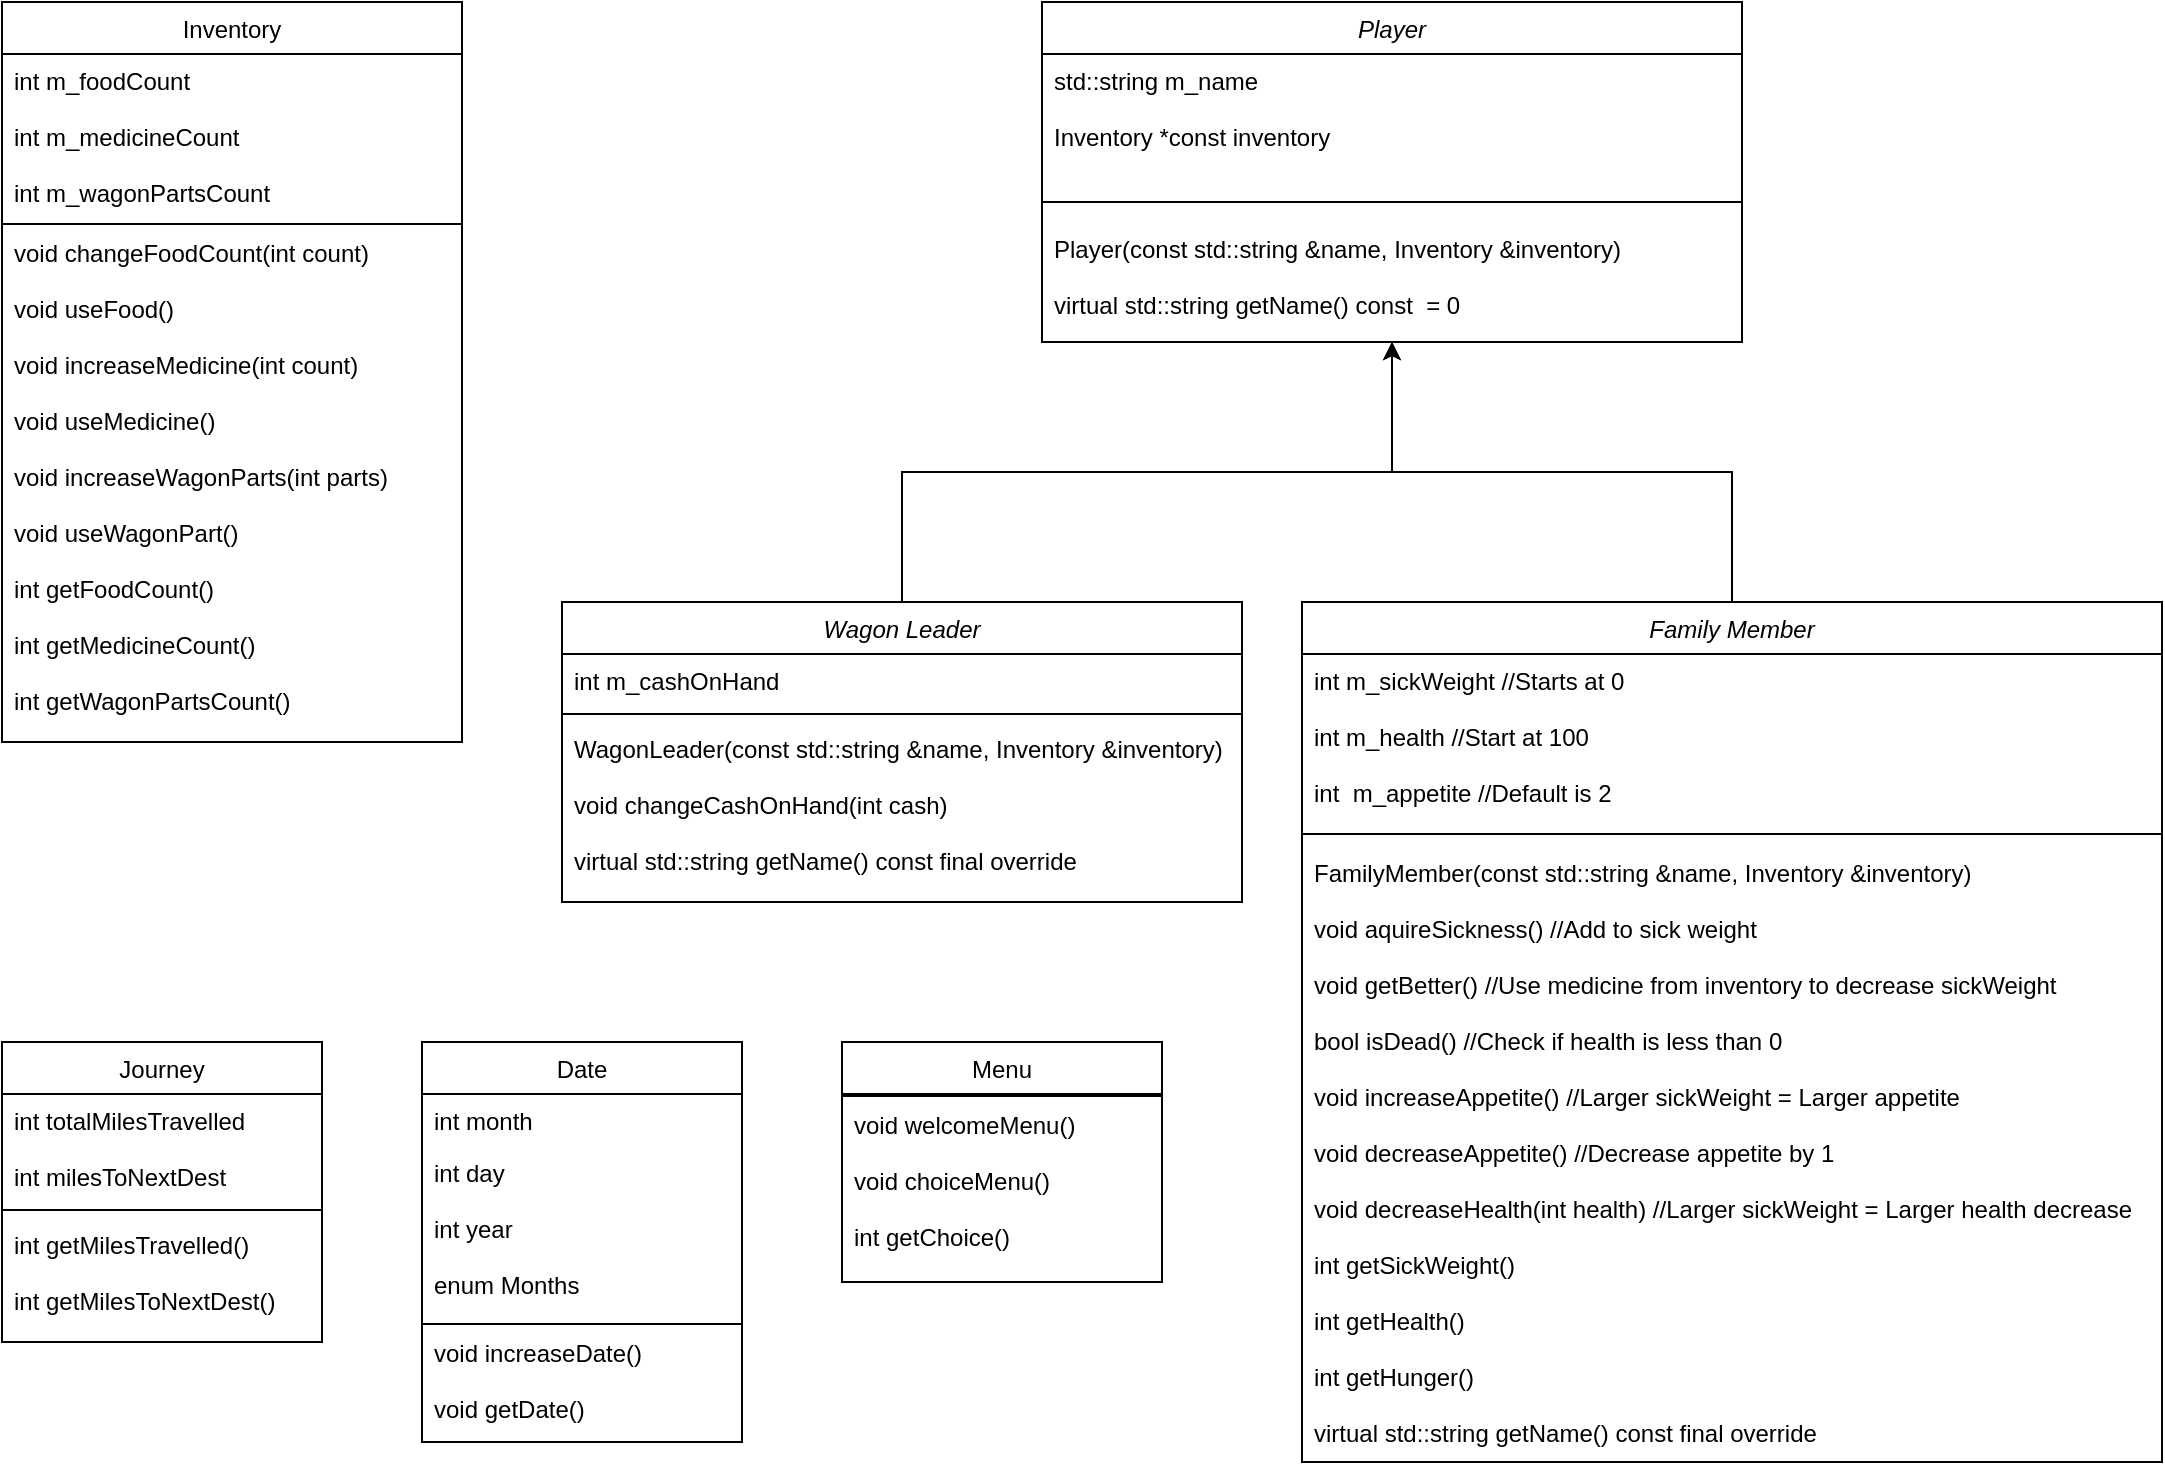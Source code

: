 <mxfile version="12.7.9" type="device"><diagram id="C5RBs43oDa-KdzZeNtuy" name="Page-1"><mxGraphModel dx="2185" dy="2000" grid="1" gridSize="10" guides="1" tooltips="1" connect="1" arrows="1" fold="1" page="1" pageScale="1" pageWidth="827" pageHeight="1169" math="0" shadow="0"><root><mxCell id="WIyWlLk6GJQsqaUBKTNV-0"/><mxCell id="WIyWlLk6GJQsqaUBKTNV-1" parent="WIyWlLk6GJQsqaUBKTNV-0"/><mxCell id="zkfFHV4jXpPFQw0GAbJ--0" value="Player" style="swimlane;fontStyle=2;align=center;verticalAlign=top;childLayout=stackLayout;horizontal=1;startSize=26;horizontalStack=0;resizeParent=1;resizeLast=0;collapsible=1;marginBottom=0;rounded=0;shadow=0;strokeWidth=1;" parent="WIyWlLk6GJQsqaUBKTNV-1" vertex="1"><mxGeometry x="340" y="-40" width="350" height="170" as="geometry"><mxRectangle x="230" y="140" width="160" height="26" as="alternateBounds"/></mxGeometry></mxCell><mxCell id="zkfFHV4jXpPFQw0GAbJ--1" value="std::string m_name&#xA;&#xA;Inventory *const inventory&#xA;" style="text;align=left;verticalAlign=top;spacingLeft=4;spacingRight=4;overflow=hidden;rotatable=0;points=[[0,0.5],[1,0.5]];portConstraint=eastwest;" parent="zkfFHV4jXpPFQw0GAbJ--0" vertex="1"><mxGeometry y="26" width="350" height="64" as="geometry"/></mxCell><mxCell id="zkfFHV4jXpPFQw0GAbJ--4" value="" style="line;html=1;strokeWidth=1;align=left;verticalAlign=middle;spacingTop=-1;spacingLeft=3;spacingRight=3;rotatable=0;labelPosition=right;points=[];portConstraint=eastwest;" parent="zkfFHV4jXpPFQw0GAbJ--0" vertex="1"><mxGeometry y="90" width="350" height="20" as="geometry"/></mxCell><mxCell id="LPH6ivnVHNcIVXCUG9c9-33" value="Player(const std::string &amp;name, Inventory &amp;inventory)&#xA;&#xA;virtual std::string getName() const  = 0" style="text;align=left;verticalAlign=top;spacingLeft=4;spacingRight=4;overflow=hidden;rotatable=0;points=[[0,0.5],[1,0.5]];portConstraint=eastwest;" parent="zkfFHV4jXpPFQw0GAbJ--0" vertex="1"><mxGeometry y="110" width="350" height="60" as="geometry"/></mxCell><mxCell id="zkfFHV4jXpPFQw0GAbJ--6" value="Inventory" style="swimlane;fontStyle=0;align=center;verticalAlign=top;childLayout=stackLayout;horizontal=1;startSize=26;horizontalStack=0;resizeParent=1;resizeLast=0;collapsible=1;marginBottom=0;rounded=0;shadow=0;strokeWidth=1;" parent="WIyWlLk6GJQsqaUBKTNV-1" vertex="1"><mxGeometry x="-180" y="-40" width="230" height="370" as="geometry"><mxRectangle x="130" y="380" width="160" height="26" as="alternateBounds"/></mxGeometry></mxCell><mxCell id="zkfFHV4jXpPFQw0GAbJ--8" value="int m_foodCount" style="text;align=left;verticalAlign=top;spacingLeft=4;spacingRight=4;overflow=hidden;rotatable=0;points=[[0,0.5],[1,0.5]];portConstraint=eastwest;rounded=0;shadow=0;html=0;" parent="zkfFHV4jXpPFQw0GAbJ--6" vertex="1"><mxGeometry y="26" width="230" height="28" as="geometry"/></mxCell><mxCell id="LPH6ivnVHNcIVXCUG9c9-8" value="int m_medicineCount&#xA;&#xA;int m_wagonPartsCount&#xA;" style="text;align=left;verticalAlign=top;spacingLeft=4;spacingRight=4;overflow=hidden;rotatable=0;points=[[0,0.5],[1,0.5]];portConstraint=eastwest;rounded=0;shadow=0;html=0;" parent="zkfFHV4jXpPFQw0GAbJ--6" vertex="1"><mxGeometry y="54" width="230" height="56" as="geometry"/></mxCell><mxCell id="zkfFHV4jXpPFQw0GAbJ--9" value="" style="line;html=1;strokeWidth=1;align=left;verticalAlign=middle;spacingTop=-1;spacingLeft=3;spacingRight=3;rotatable=0;labelPosition=right;points=[];portConstraint=eastwest;" parent="zkfFHV4jXpPFQw0GAbJ--6" vertex="1"><mxGeometry y="110" width="230" height="2" as="geometry"/></mxCell><mxCell id="zkfFHV4jXpPFQw0GAbJ--10" value="void changeFoodCount(int count)&#xA;&#xA;void useFood()&#xA;&#xA;void increaseMedicine(int count)&#xA;&#xA;void useMedicine()&#xA;&#xA;void increaseWagonParts(int parts)&#xA;&#xA;void useWagonPart()&#xA;&#xA;int getFoodCount()&#xA;&#xA;int getMedicineCount()&#xA;&#xA;int getWagonPartsCount()&#xA;" style="text;align=left;verticalAlign=top;spacingLeft=4;spacingRight=4;overflow=hidden;rotatable=0;points=[[0,0.5],[1,0.5]];portConstraint=eastwest;fontStyle=0" parent="zkfFHV4jXpPFQw0GAbJ--6" vertex="1"><mxGeometry y="112" width="230" height="258" as="geometry"/></mxCell><mxCell id="zkfFHV4jXpPFQw0GAbJ--13" value="Journey" style="swimlane;fontStyle=0;align=center;verticalAlign=top;childLayout=stackLayout;horizontal=1;startSize=26;horizontalStack=0;resizeParent=1;resizeLast=0;collapsible=1;marginBottom=0;rounded=0;shadow=0;strokeWidth=1;" parent="WIyWlLk6GJQsqaUBKTNV-1" vertex="1"><mxGeometry x="-180" y="480" width="160" height="150" as="geometry"><mxRectangle x="340" y="380" width="170" height="26" as="alternateBounds"/></mxGeometry></mxCell><mxCell id="zkfFHV4jXpPFQw0GAbJ--14" value="int totalMilesTravelled&#xA;&#xA;int milesToNextDest&#xA;" style="text;align=left;verticalAlign=top;spacingLeft=4;spacingRight=4;overflow=hidden;rotatable=0;points=[[0,0.5],[1,0.5]];portConstraint=eastwest;" parent="zkfFHV4jXpPFQw0GAbJ--13" vertex="1"><mxGeometry y="26" width="160" height="54" as="geometry"/></mxCell><mxCell id="zkfFHV4jXpPFQw0GAbJ--15" value="" style="line;html=1;strokeWidth=1;align=left;verticalAlign=middle;spacingTop=-1;spacingLeft=3;spacingRight=3;rotatable=0;labelPosition=right;points=[];portConstraint=eastwest;" parent="zkfFHV4jXpPFQw0GAbJ--13" vertex="1"><mxGeometry y="80" width="160" height="8" as="geometry"/></mxCell><mxCell id="LPH6ivnVHNcIVXCUG9c9-10" value="int getMilesTravelled()&#xA;&#xA;int getMilesToNextDest()" style="text;align=left;verticalAlign=top;spacingLeft=4;spacingRight=4;overflow=hidden;rotatable=0;points=[[0,0.5],[1,0.5]];portConstraint=eastwest;" parent="zkfFHV4jXpPFQw0GAbJ--13" vertex="1"><mxGeometry y="88" width="160" height="62" as="geometry"/></mxCell><mxCell id="LPH6ivnVHNcIVXCUG9c9-22" style="edgeStyle=orthogonalEdgeStyle;rounded=0;orthogonalLoop=1;jettySize=auto;html=1;exitX=0.5;exitY=0;exitDx=0;exitDy=0;entryX=0.5;entryY=1;entryDx=0;entryDy=0;" parent="WIyWlLk6GJQsqaUBKTNV-1" source="LPH6ivnVHNcIVXCUG9c9-12" target="zkfFHV4jXpPFQw0GAbJ--0" edge="1"><mxGeometry relative="1" as="geometry"/></mxCell><mxCell id="LPH6ivnVHNcIVXCUG9c9-12" value="Wagon Leader" style="swimlane;fontStyle=2;align=center;verticalAlign=top;childLayout=stackLayout;horizontal=1;startSize=26;horizontalStack=0;resizeParent=1;resizeLast=0;collapsible=1;marginBottom=0;rounded=0;shadow=0;strokeWidth=1;" parent="WIyWlLk6GJQsqaUBKTNV-1" vertex="1"><mxGeometry x="100" y="260" width="340" height="150" as="geometry"><mxRectangle x="230" y="140" width="160" height="26" as="alternateBounds"/></mxGeometry></mxCell><mxCell id="LPH6ivnVHNcIVXCUG9c9-13" value="int m_cashOnHand" style="text;align=left;verticalAlign=top;spacingLeft=4;spacingRight=4;overflow=hidden;rotatable=0;points=[[0,0.5],[1,0.5]];portConstraint=eastwest;" parent="LPH6ivnVHNcIVXCUG9c9-12" vertex="1"><mxGeometry y="26" width="340" height="26" as="geometry"/></mxCell><mxCell id="LPH6ivnVHNcIVXCUG9c9-16" value="" style="line;html=1;strokeWidth=1;align=left;verticalAlign=middle;spacingTop=-1;spacingLeft=3;spacingRight=3;rotatable=0;labelPosition=right;points=[];portConstraint=eastwest;" parent="LPH6ivnVHNcIVXCUG9c9-12" vertex="1"><mxGeometry y="52" width="340" height="8" as="geometry"/></mxCell><mxCell id="LPH6ivnVHNcIVXCUG9c9-17" value="WagonLeader(const std::string &amp;name, Inventory &amp;inventory)&#xA;&#xA;void changeCashOnHand(int cash)&#xA;&#xA;virtual std::string getName() const final override&#xA;" style="text;align=left;verticalAlign=top;spacingLeft=4;spacingRight=4;overflow=hidden;rotatable=0;points=[[0,0.5],[1,0.5]];portConstraint=eastwest;rounded=0;shadow=0;html=0;" parent="LPH6ivnVHNcIVXCUG9c9-12" vertex="1"><mxGeometry y="60" width="340" height="90" as="geometry"/></mxCell><mxCell id="LPH6ivnVHNcIVXCUG9c9-31" style="edgeStyle=orthogonalEdgeStyle;rounded=0;orthogonalLoop=1;jettySize=auto;html=1;exitX=0.5;exitY=0;exitDx=0;exitDy=0;entryX=0.5;entryY=1;entryDx=0;entryDy=0;" parent="WIyWlLk6GJQsqaUBKTNV-1" source="LPH6ivnVHNcIVXCUG9c9-23" target="zkfFHV4jXpPFQw0GAbJ--0" edge="1"><mxGeometry relative="1" as="geometry"/></mxCell><mxCell id="LPH6ivnVHNcIVXCUG9c9-23" value="Family Member" style="swimlane;fontStyle=2;align=center;verticalAlign=top;childLayout=stackLayout;horizontal=1;startSize=26;horizontalStack=0;resizeParent=1;resizeLast=0;collapsible=1;marginBottom=0;rounded=0;shadow=0;strokeWidth=1;" parent="WIyWlLk6GJQsqaUBKTNV-1" vertex="1"><mxGeometry x="470" y="260" width="430" height="430" as="geometry"><mxRectangle x="230" y="140" width="160" height="26" as="alternateBounds"/></mxGeometry></mxCell><mxCell id="LPH6ivnVHNcIVXCUG9c9-29" value="int m_sickWeight //Starts at 0&#xA;&#xA;int m_health //Start at 100&#xA;&#xA;int  m_appetite //Default is 2&#xA;" style="text;align=left;verticalAlign=top;spacingLeft=4;spacingRight=4;overflow=hidden;rotatable=0;points=[[0,0.5],[1,0.5]];portConstraint=eastwest;" parent="LPH6ivnVHNcIVXCUG9c9-23" vertex="1"><mxGeometry y="26" width="430" height="84" as="geometry"/></mxCell><mxCell id="LPH6ivnVHNcIVXCUG9c9-25" value="" style="line;html=1;strokeWidth=1;align=left;verticalAlign=middle;spacingTop=-1;spacingLeft=3;spacingRight=3;rotatable=0;labelPosition=right;points=[];portConstraint=eastwest;" parent="LPH6ivnVHNcIVXCUG9c9-23" vertex="1"><mxGeometry y="110" width="430" height="12" as="geometry"/></mxCell><mxCell id="LPH6ivnVHNcIVXCUG9c9-28" value="FamilyMember(const std::string &amp;name, Inventory &amp;inventory)&#xA;&#xA;void aquireSickness() //Add to sick weight&#xA;&#xA;void getBetter() //Use medicine from inventory to decrease sickWeight&#xA;&#xA;bool isDead() //Check if health is less than 0&#xA;&#xA;void increaseAppetite() //Larger sickWeight = Larger appetite&#xA;&#xA;void decreaseAppetite() //Decrease appetite by 1&#xA;&#xA;void decreaseHealth(int health) //Larger sickWeight = Larger health decrease&#xA;&#xA;int getSickWeight()&#xA;&#xA;int getHealth()&#xA;&#xA;int getHunger()&#xA;&#xA;virtual std::string getName() const final override&#xA;" style="text;align=left;verticalAlign=top;spacingLeft=4;spacingRight=4;overflow=hidden;rotatable=0;points=[[0,0.5],[1,0.5]];portConstraint=eastwest;" parent="LPH6ivnVHNcIVXCUG9c9-23" vertex="1"><mxGeometry y="122" width="430" height="308" as="geometry"/></mxCell><mxCell id="LPH6ivnVHNcIVXCUG9c9-34" value="Date" style="swimlane;fontStyle=0;align=center;verticalAlign=top;childLayout=stackLayout;horizontal=1;startSize=26;horizontalStack=0;resizeParent=1;resizeLast=0;collapsible=1;marginBottom=0;rounded=0;shadow=0;strokeWidth=1;" parent="WIyWlLk6GJQsqaUBKTNV-1" vertex="1"><mxGeometry x="30" y="480" width="160" height="200" as="geometry"><mxRectangle x="130" y="380" width="160" height="26" as="alternateBounds"/></mxGeometry></mxCell><mxCell id="LPH6ivnVHNcIVXCUG9c9-35" value="int month" style="text;align=left;verticalAlign=top;spacingLeft=4;spacingRight=4;overflow=hidden;rotatable=0;points=[[0,0.5],[1,0.5]];portConstraint=eastwest;" parent="LPH6ivnVHNcIVXCUG9c9-34" vertex="1"><mxGeometry y="26" width="160" height="26" as="geometry"/></mxCell><mxCell id="LPH6ivnVHNcIVXCUG9c9-36" value="int day" style="text;align=left;verticalAlign=top;spacingLeft=4;spacingRight=4;overflow=hidden;rotatable=0;points=[[0,0.5],[1,0.5]];portConstraint=eastwest;rounded=0;shadow=0;html=0;" parent="LPH6ivnVHNcIVXCUG9c9-34" vertex="1"><mxGeometry y="52" width="160" height="28" as="geometry"/></mxCell><mxCell id="LPH6ivnVHNcIVXCUG9c9-37" value="int year&#xA;&#xA;enum Months&#xA;" style="text;align=left;verticalAlign=top;spacingLeft=4;spacingRight=4;overflow=hidden;rotatable=0;points=[[0,0.5],[1,0.5]];portConstraint=eastwest;rounded=0;shadow=0;html=0;" parent="LPH6ivnVHNcIVXCUG9c9-34" vertex="1"><mxGeometry y="80" width="160" height="60" as="geometry"/></mxCell><mxCell id="LPH6ivnVHNcIVXCUG9c9-38" value="" style="line;html=1;strokeWidth=1;align=left;verticalAlign=middle;spacingTop=-1;spacingLeft=3;spacingRight=3;rotatable=0;labelPosition=right;points=[];portConstraint=eastwest;" parent="LPH6ivnVHNcIVXCUG9c9-34" vertex="1"><mxGeometry y="140" width="160" height="2" as="geometry"/></mxCell><mxCell id="LPH6ivnVHNcIVXCUG9c9-39" value="void increaseDate()&#xA;&#xA;void getDate()&#xA;" style="text;align=left;verticalAlign=top;spacingLeft=4;spacingRight=4;overflow=hidden;rotatable=0;points=[[0,0.5],[1,0.5]];portConstraint=eastwest;fontStyle=0" parent="LPH6ivnVHNcIVXCUG9c9-34" vertex="1"><mxGeometry y="142" width="160" height="58" as="geometry"/></mxCell><mxCell id="ujdBgQ368yUOR3aBqQAS-1" value="Menu" style="swimlane;fontStyle=0;align=center;verticalAlign=top;childLayout=stackLayout;horizontal=1;startSize=26;horizontalStack=0;resizeParent=1;resizeLast=0;collapsible=1;marginBottom=0;rounded=0;shadow=0;strokeWidth=1;" parent="WIyWlLk6GJQsqaUBKTNV-1" vertex="1"><mxGeometry x="240" y="480" width="160" height="120" as="geometry"><mxRectangle x="130" y="380" width="160" height="26" as="alternateBounds"/></mxGeometry></mxCell><mxCell id="ujdBgQ368yUOR3aBqQAS-5" value="" style="line;html=1;strokeWidth=1;align=left;verticalAlign=middle;spacingTop=-1;spacingLeft=3;spacingRight=3;rotatable=0;labelPosition=right;points=[];portConstraint=eastwest;" parent="ujdBgQ368yUOR3aBqQAS-1" vertex="1"><mxGeometry y="26" width="160" height="2" as="geometry"/></mxCell><mxCell id="ujdBgQ368yUOR3aBqQAS-6" value="void welcomeMenu()&#xA;&#xA;void choiceMenu()&#xA;&#xA;int getChoice()" style="text;align=left;verticalAlign=top;spacingLeft=4;spacingRight=4;overflow=hidden;rotatable=0;points=[[0,0.5],[1,0.5]];portConstraint=eastwest;fontStyle=0" parent="ujdBgQ368yUOR3aBqQAS-1" vertex="1"><mxGeometry y="28" width="160" height="92" as="geometry"/></mxCell></root></mxGraphModel></diagram></mxfile>